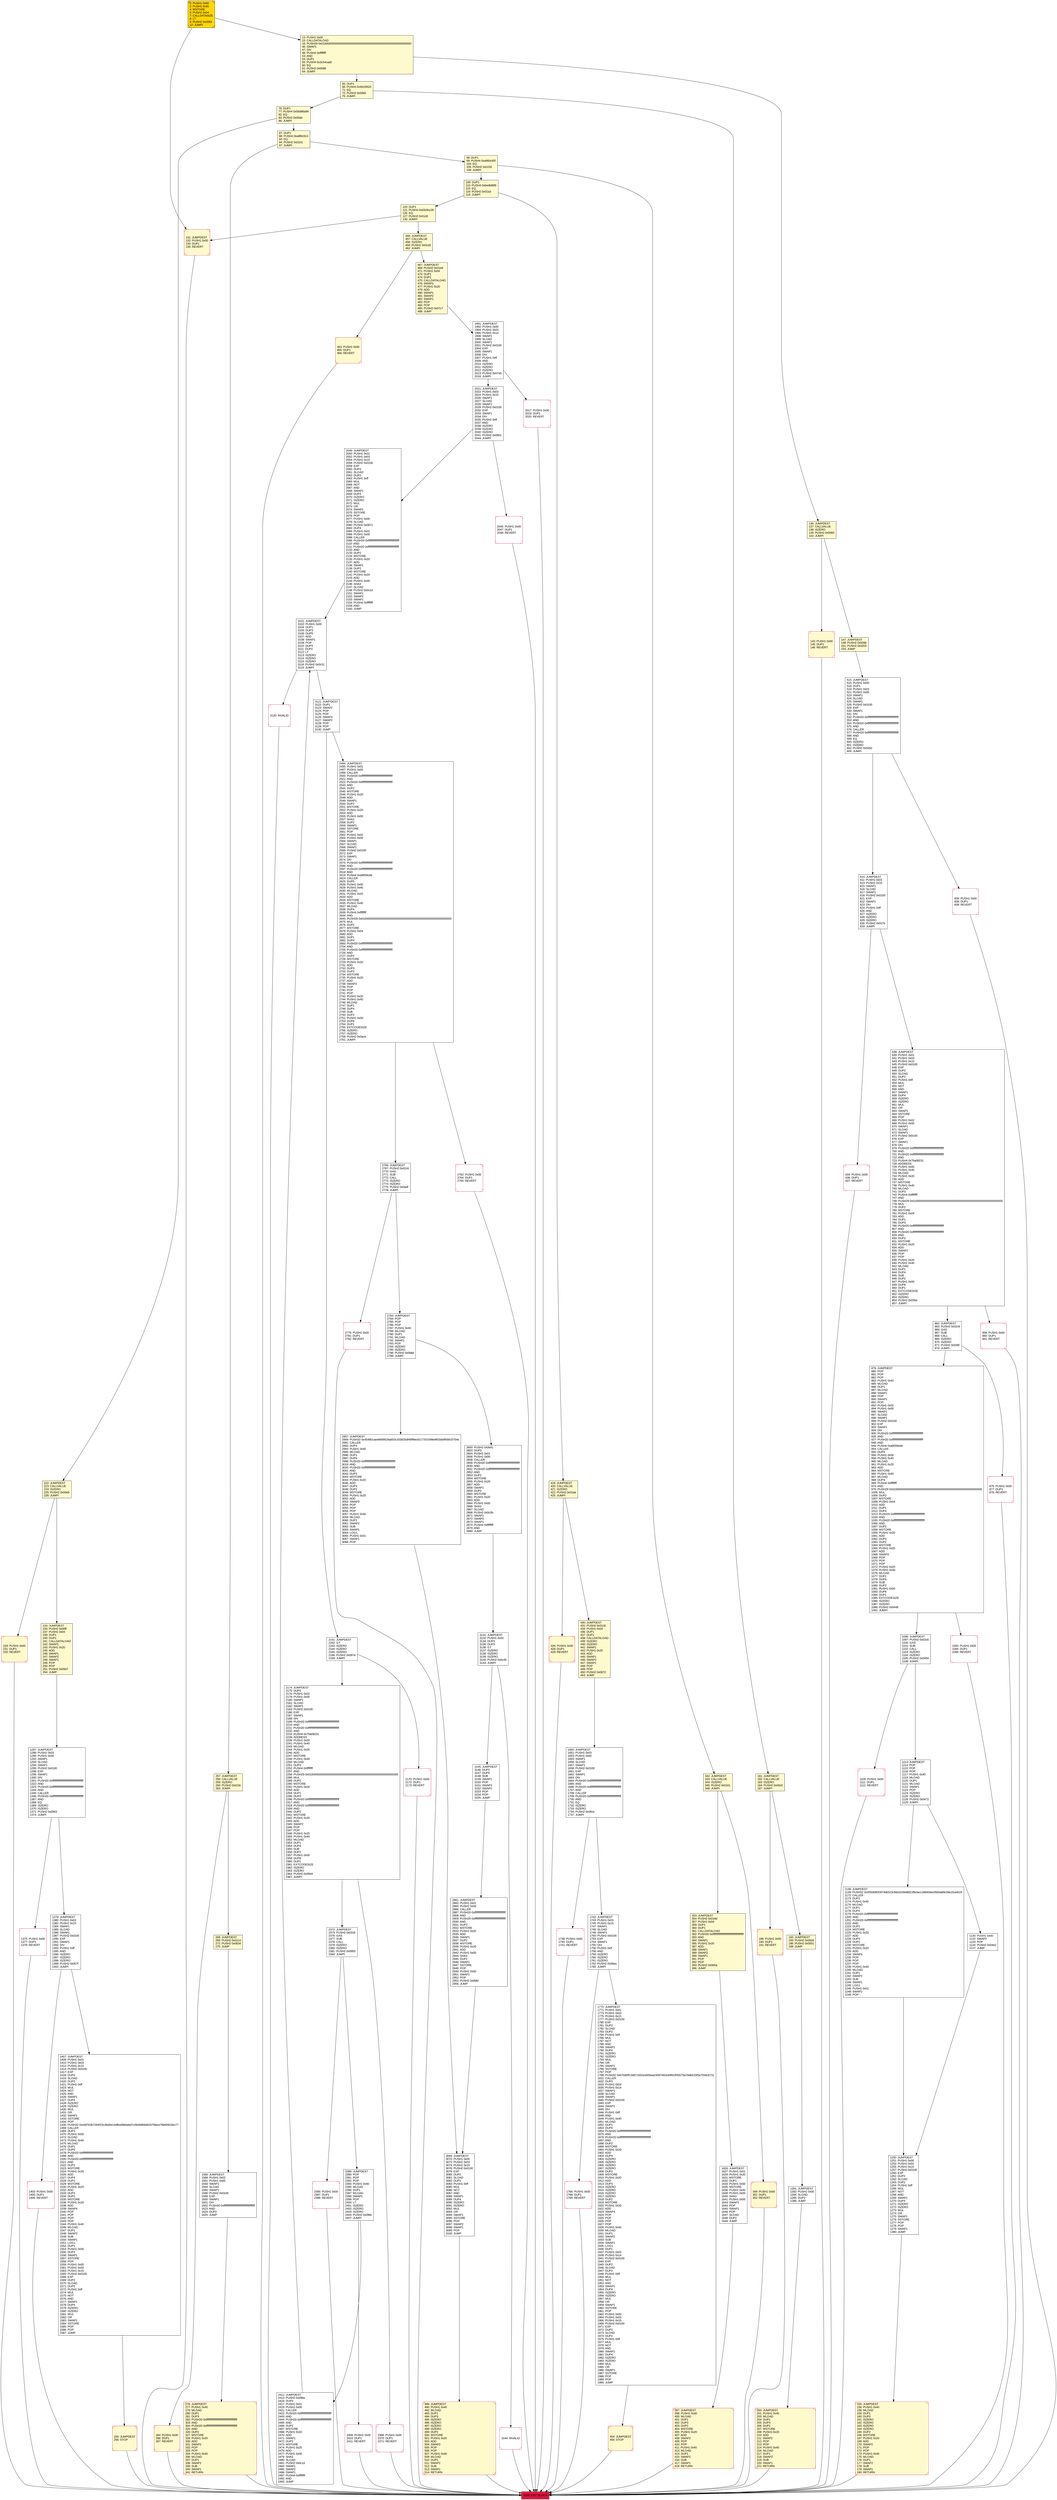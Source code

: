 digraph G {
bgcolor=transparent rankdir=UD;
node [shape=box style=filled color=black fillcolor=white fontname=arial fontcolor=black];
1650 [label="1650: JUMPDEST\l1651: PUSH1 0x03\l1653: PUSH1 0x00\l1655: SWAP1\l1656: SLOAD\l1657: SWAP1\l1658: PUSH2 0x0100\l1661: EXP\l1662: SWAP1\l1663: DIV\l1664: PUSH20 0xffffffffffffffffffffffffffffffffffffffff\l1685: AND\l1686: PUSH20 0xffffffffffffffffffffffffffffffffffffffff\l1707: AND\l1708: CALLER\l1709: PUSH20 0xffffffffffffffffffffffffffffffffffffffff\l1730: AND\l1731: EQ\l1732: ISZERO\l1733: ISZERO\l1734: PUSH2 0x06ce\l1737: JUMPI\l" ];
2494 [label="2494: JUMPDEST\l2495: PUSH1 0x01\l2497: PUSH1 0x00\l2499: CALLER\l2500: PUSH20 0xffffffffffffffffffffffffffffffffffffffff\l2521: AND\l2522: PUSH20 0xffffffffffffffffffffffffffffffffffffffff\l2543: AND\l2544: DUP2\l2545: MSTORE\l2546: PUSH1 0x20\l2548: ADD\l2549: SWAP1\l2550: DUP2\l2551: MSTORE\l2552: PUSH1 0x20\l2554: ADD\l2555: PUSH1 0x00\l2557: SHA3\l2558: DUP2\l2559: SWAP1\l2560: SSTORE\l2561: POP\l2562: PUSH1 0x02\l2564: PUSH1 0x00\l2566: SWAP1\l2567: SLOAD\l2568: SWAP1\l2569: PUSH2 0x0100\l2572: EXP\l2573: SWAP1\l2574: DIV\l2575: PUSH20 0xffffffffffffffffffffffffffffffffffffffff\l2596: AND\l2597: PUSH20 0xffffffffffffffffffffffffffffffffffffffff\l2618: AND\l2619: PUSH4 0xa9059cbb\l2624: CALLER\l2625: DUP5\l2626: PUSH1 0x00\l2628: PUSH1 0x40\l2630: MLOAD\l2631: PUSH1 0x20\l2633: ADD\l2634: MSTORE\l2635: PUSH1 0x40\l2637: MLOAD\l2638: DUP4\l2639: PUSH4 0xffffffff\l2644: AND\l2645: PUSH29 0x0100000000000000000000000000000000000000000000000000000000\l2675: MUL\l2676: DUP2\l2677: MSTORE\l2678: PUSH1 0x04\l2680: ADD\l2681: DUP1\l2682: DUP4\l2683: PUSH20 0xffffffffffffffffffffffffffffffffffffffff\l2704: AND\l2705: PUSH20 0xffffffffffffffffffffffffffffffffffffffff\l2726: AND\l2727: DUP2\l2728: MSTORE\l2729: PUSH1 0x20\l2731: ADD\l2732: DUP3\l2733: DUP2\l2734: MSTORE\l2735: PUSH1 0x20\l2737: ADD\l2738: SWAP3\l2739: POP\l2740: POP\l2741: POP\l2742: PUSH1 0x20\l2744: PUSH1 0x40\l2746: MLOAD\l2747: DUP1\l2748: DUP4\l2749: SUB\l2750: DUP2\l2751: PUSH1 0x00\l2753: DUP8\l2754: DUP1\l2755: EXTCODESIZE\l2756: ISZERO\l2757: ISZERO\l2758: PUSH2 0x0ace\l2761: JUMPI\l" ];
2372 [label="2372: JUMPDEST\l2373: PUSH2 0x02c6\l2376: GAS\l2377: SUB\l2378: CALL\l2379: ISZERO\l2380: ISZERO\l2381: PUSH2 0x0955\l2384: JUMPI\l" ];
1626 [label="1626: JUMPDEST\l1627: PUSH1 0x01\l1629: PUSH1 0x20\l1631: MSTORE\l1632: DUP1\l1633: PUSH1 0x00\l1635: MSTORE\l1636: PUSH1 0x40\l1638: PUSH1 0x00\l1640: SHA3\l1641: PUSH1 0x00\l1643: SWAP2\l1644: POP\l1645: SWAP1\l1646: POP\l1647: SLOAD\l1648: DUP2\l1649: JUMP\l" ];
430 [label="430: JUMPDEST\l431: PUSH2 0x01c6\l434: PUSH1 0x04\l436: DUP1\l437: DUP1\l438: CALLDATALOAD\l439: ISZERO\l440: ISZERO\l441: SWAP1\l442: PUSH1 0x20\l444: ADD\l445: SWAP1\l446: SWAP2\l447: SWAP1\l448: POP\l449: POP\l450: PUSH2 0x0672\l453: JUMP\l" fillcolor=lemonchiffon ];
2174 [label="2174: JUMPDEST\l2175: DUP2\l2176: PUSH1 0x02\l2178: PUSH1 0x00\l2180: SWAP1\l2181: SLOAD\l2182: SWAP1\l2183: PUSH2 0x0100\l2186: EXP\l2187: SWAP1\l2188: DIV\l2189: PUSH20 0xffffffffffffffffffffffffffffffffffffffff\l2210: AND\l2211: PUSH20 0xffffffffffffffffffffffffffffffffffffffff\l2232: AND\l2233: PUSH4 0x70a08231\l2238: ADDRESS\l2239: PUSH1 0x00\l2241: PUSH1 0x40\l2243: MLOAD\l2244: PUSH1 0x20\l2246: ADD\l2247: MSTORE\l2248: PUSH1 0x40\l2250: MLOAD\l2251: DUP3\l2252: PUSH4 0xffffffff\l2257: AND\l2258: PUSH29 0x0100000000000000000000000000000000000000000000000000000000\l2288: MUL\l2289: DUP2\l2290: MSTORE\l2291: PUSH1 0x04\l2293: ADD\l2294: DUP1\l2295: DUP3\l2296: PUSH20 0xffffffffffffffffffffffffffffffffffffffff\l2317: AND\l2318: PUSH20 0xffffffffffffffffffffffffffffffffffffffff\l2339: AND\l2340: DUP2\l2341: MSTORE\l2342: PUSH1 0x20\l2344: ADD\l2345: SWAP2\l2346: POP\l2347: POP\l2348: PUSH1 0x20\l2350: PUSH1 0x40\l2352: MLOAD\l2353: DUP1\l2354: DUP4\l2355: SUB\l2356: DUP2\l2357: PUSH1 0x00\l2359: DUP8\l2360: DUP1\l2361: EXTCODESIZE\l2362: ISZERO\l2363: ISZERO\l2364: PUSH2 0x0944\l2367: JUMPI\l" ];
131 [label="131: JUMPDEST\l132: PUSH1 0x00\l134: DUP1\l135: REVERT\l" fillcolor=lemonchiffon shape=Msquare color=crimson ];
192 [label="192: JUMPDEST\l193: PUSH2 0x00c8\l196: PUSH2 0x0501\l199: JUMP\l" fillcolor=lemonchiffon ];
456 [label="456: JUMPDEST\l457: CALLVALUE\l458: ISZERO\l459: PUSH2 0x01d3\l462: JUMPI\l" fillcolor=lemonchiffon ];
2161 [label="2161: JUMPDEST\l2162: GT\l2163: ISZERO\l2164: ISZERO\l2165: ISZERO\l2166: PUSH2 0x087e\l2169: JUMPI\l" ];
419 [label="419: JUMPDEST\l420: CALLVALUE\l421: ISZERO\l422: PUSH2 0x01ae\l425: JUMPI\l" fillcolor=lemonchiffon ];
3101 [label="3101: JUMPDEST\l3102: PUSH1 0x00\l3104: DUP1\l3105: DUP3\l3106: DUP5\l3107: ADD\l3108: SWAP1\l3109: POP\l3110: DUP4\l3111: DUP2\l3112: LT\l3113: ISZERO\l3114: ISZERO\l3115: ISZERO\l3116: PUSH2 0x0c31\l3119: JUMPI\l" ];
426 [label="426: PUSH1 0x00\l428: DUP1\l429: REVERT\l" fillcolor=lemonchiffon shape=Msquare color=crimson ];
1113 [label="1113: JUMPDEST\l1114: POP\l1115: POP\l1116: POP\l1117: PUSH1 0x40\l1119: MLOAD\l1120: DUP1\l1121: MLOAD\l1122: SWAP1\l1123: POP\l1124: ISZERO\l1125: ISZERO\l1126: PUSH2 0x0472\l1129: JUMPI\l" ];
1742 [label="1742: JUMPDEST\l1743: PUSH1 0x03\l1745: PUSH1 0x15\l1747: SWAP1\l1748: SLOAD\l1749: SWAP1\l1750: PUSH2 0x0100\l1753: EXP\l1754: SWAP1\l1755: DIV\l1756: PUSH1 0xff\l1758: AND\l1759: ISZERO\l1760: ISZERO\l1761: ISZERO\l1762: PUSH2 0x06ea\l1765: JUMPI\l" ];
222 [label="222: JUMPDEST\l223: CALLVALUE\l224: ISZERO\l225: PUSH2 0x00e9\l228: JUMPI\l" fillcolor=lemonchiffon ];
2021 [label="2021: JUMPDEST\l2022: PUSH1 0x03\l2024: PUSH1 0x15\l2026: SWAP1\l2027: SLOAD\l2028: SWAP1\l2029: PUSH2 0x0100\l2032: EXP\l2033: SWAP1\l2034: DIV\l2035: PUSH1 0xff\l2037: AND\l2038: ISZERO\l2039: ISZERO\l2040: ISZERO\l2041: PUSH2 0x0801\l2044: JUMPI\l" ];
3120 [label="3120: INVALID\l" shape=Msquare color=crimson ];
87 [label="87: DUP1\l88: PUSH4 0xa8f6c913\l93: EQ\l94: PUSH2 0x0101\l97: JUMPI\l" fillcolor=lemonchiffon ];
342 [label="342: JUMPDEST\l343: CALLVALUE\l344: ISZERO\l345: PUSH2 0x0161\l348: JUMPI\l" fillcolor=lemonchiffon ];
136 [label="136: JUMPDEST\l137: CALLVALUE\l138: ISZERO\l139: PUSH2 0x0093\l142: JUMPI\l" fillcolor=lemonchiffon ];
188 [label="188: PUSH1 0x00\l190: DUP1\l191: REVERT\l" fillcolor=lemonchiffon shape=Msquare color=crimson ];
233 [label="233: JUMPDEST\l234: PUSH2 0x00ff\l237: PUSH1 0x04\l239: DUP1\l240: DUP1\l241: CALLDATALOAD\l242: SWAP1\l243: PUSH1 0x20\l245: ADD\l246: SWAP1\l247: SWAP2\l248: SWAP1\l249: POP\l250: POP\l251: PUSH2 0x0507\l254: JUMP\l" fillcolor=lemonchiffon ];
1588 [label="1588: JUMPDEST\l1589: PUSH1 0x02\l1591: PUSH1 0x00\l1593: SWAP1\l1594: SLOAD\l1595: SWAP1\l1596: PUSH2 0x0100\l1599: EXP\l1600: SWAP1\l1601: DIV\l1602: PUSH20 0xffffffffffffffffffffffffffffffffffffffff\l1623: AND\l1624: DUP2\l1625: JUMP\l" ];
3131 [label="3131: JUMPDEST\l3132: PUSH1 0x00\l3134: DUP3\l3135: DUP3\l3136: GT\l3137: ISZERO\l3138: ISZERO\l3139: ISZERO\l3140: PUSH2 0x0c49\l3143: JUMPI\l" ];
862 [label="862: JUMPDEST\l863: PUSH2 0x02c6\l866: GAS\l867: SUB\l868: CALL\l869: ISZERO\l870: ISZERO\l871: PUSH2 0x036f\l874: JUMPI\l" ];
1130 [label="1130: PUSH1 0x00\l1132: SWAP2\l1133: POP\l1134: PUSH2 0x04e2\l1137: JUMP\l" ];
65 [label="65: DUP1\l66: PUSH4 0x40c0f420\l71: EQ\l72: PUSH2 0x00b5\l75: JUMPI\l" fillcolor=lemonchiffon ];
155 [label="155: JUMPDEST\l156: PUSH1 0x40\l158: MLOAD\l159: DUP1\l160: DUP3\l161: ISZERO\l162: ISZERO\l163: ISZERO\l164: ISZERO\l165: DUP2\l166: MSTORE\l167: PUSH1 0x20\l169: ADD\l170: SWAP2\l171: POP\l172: POP\l173: PUSH1 0x40\l175: MLOAD\l176: DUP1\l177: SWAP2\l178: SUB\l179: SWAP1\l180: RETURN\l" fillcolor=lemonchiffon shape=Msquare color=crimson ];
879 [label="879: JUMPDEST\l880: POP\l881: POP\l882: POP\l883: PUSH1 0x40\l885: MLOAD\l886: DUP1\l887: MLOAD\l888: SWAP1\l889: POP\l890: SWAP1\l891: POP\l892: PUSH1 0x02\l894: PUSH1 0x00\l896: SWAP1\l897: SLOAD\l898: SWAP1\l899: PUSH2 0x0100\l902: EXP\l903: SWAP1\l904: DIV\l905: PUSH20 0xffffffffffffffffffffffffffffffffffffffff\l926: AND\l927: PUSH20 0xffffffffffffffffffffffffffffffffffffffff\l948: AND\l949: PUSH4 0xa9059cbb\l954: CALLER\l955: DUP4\l956: PUSH1 0x00\l958: PUSH1 0x40\l960: MLOAD\l961: PUSH1 0x20\l963: ADD\l964: MSTORE\l965: PUSH1 0x40\l967: MLOAD\l968: DUP4\l969: PUSH4 0xffffffff\l974: AND\l975: PUSH29 0x0100000000000000000000000000000000000000000000000000000000\l1005: MUL\l1006: DUP2\l1007: MSTORE\l1008: PUSH1 0x04\l1010: ADD\l1011: DUP1\l1012: DUP4\l1013: PUSH20 0xffffffffffffffffffffffffffffffffffffffff\l1034: AND\l1035: PUSH20 0xffffffffffffffffffffffffffffffffffffffff\l1056: AND\l1057: DUP2\l1058: MSTORE\l1059: PUSH1 0x20\l1061: ADD\l1062: DUP3\l1063: DUP2\l1064: MSTORE\l1065: PUSH1 0x20\l1067: ADD\l1068: SWAP3\l1069: POP\l1070: POP\l1071: POP\l1072: PUSH1 0x20\l1074: PUSH1 0x40\l1076: MLOAD\l1077: DUP1\l1078: DUP4\l1079: SUB\l1080: DUP2\l1081: PUSH1 0x00\l1083: DUP8\l1084: DUP1\l1085: EXTCODESIZE\l1086: ISZERO\l1087: ISZERO\l1088: PUSH2 0x0448\l1091: JUMPI\l" ];
264 [label="264: PUSH1 0x00\l266: DUP1\l267: REVERT\l" fillcolor=lemonchiffon shape=Msquare color=crimson ];
638 [label="638: JUMPDEST\l639: PUSH1 0x01\l641: PUSH1 0x03\l643: PUSH1 0x15\l645: PUSH2 0x0100\l648: EXP\l649: DUP2\l650: SLOAD\l651: DUP2\l652: PUSH1 0xff\l654: MUL\l655: NOT\l656: AND\l657: SWAP1\l658: DUP4\l659: ISZERO\l660: ISZERO\l661: MUL\l662: OR\l663: SWAP1\l664: SSTORE\l665: POP\l666: PUSH1 0x02\l668: PUSH1 0x00\l670: SWAP1\l671: SLOAD\l672: SWAP1\l673: PUSH2 0x0100\l676: EXP\l677: SWAP1\l678: DIV\l679: PUSH20 0xffffffffffffffffffffffffffffffffffffffff\l700: AND\l701: PUSH20 0xffffffffffffffffffffffffffffffffffffffff\l722: AND\l723: PUSH4 0x70a08231\l728: ADDRESS\l729: PUSH1 0x00\l731: PUSH1 0x40\l733: MLOAD\l734: PUSH1 0x20\l736: ADD\l737: MSTORE\l738: PUSH1 0x40\l740: MLOAD\l741: DUP3\l742: PUSH4 0xffffffff\l747: AND\l748: PUSH29 0x0100000000000000000000000000000000000000000000000000000000\l778: MUL\l779: DUP2\l780: MSTORE\l781: PUSH1 0x04\l783: ADD\l784: DUP1\l785: DUP3\l786: PUSH20 0xffffffffffffffffffffffffffffffffffffffff\l807: AND\l808: PUSH20 0xffffffffffffffffffffffffffffffffffffffff\l829: AND\l830: DUP2\l831: MSTORE\l832: PUSH1 0x20\l834: ADD\l835: SWAP2\l836: POP\l837: POP\l838: PUSH1 0x20\l840: PUSH1 0x40\l842: MLOAD\l843: DUP1\l844: DUP4\l845: SUB\l846: DUP2\l847: PUSH1 0x00\l849: DUP8\l850: DUP1\l851: EXTCODESIZE\l852: ISZERO\l853: ISZERO\l854: PUSH2 0x035e\l857: JUMPI\l" ];
143 [label="143: PUSH1 0x00\l145: DUP1\l146: REVERT\l" fillcolor=lemonchiffon shape=Msquare color=crimson ];
1281 [label="1281: JUMPDEST\l1282: PUSH1 0x00\l1284: SLOAD\l1285: DUP2\l1286: JUMP\l" ];
397 [label="397: JUMPDEST\l398: PUSH1 0x40\l400: MLOAD\l401: DUP1\l402: DUP3\l403: DUP2\l404: MSTORE\l405: PUSH1 0x20\l407: ADD\l408: SWAP2\l409: POP\l410: POP\l411: PUSH1 0x40\l413: MLOAD\l414: DUP1\l415: SWAP2\l416: SUB\l417: SWAP1\l418: RETURN\l" fillcolor=lemonchiffon shape=Msquare color=crimson ];
1991 [label="1991: JUMPDEST\l1992: PUSH1 0x00\l1994: PUSH1 0x03\l1996: PUSH1 0x14\l1998: SWAP1\l1999: SLOAD\l2000: SWAP1\l2001: PUSH2 0x0100\l2004: EXP\l2005: SWAP1\l2006: DIV\l2007: PUSH1 0xff\l2009: AND\l2010: ISZERO\l2011: ISZERO\l2012: ISZERO\l2013: PUSH2 0x07e5\l2016: JUMPI\l" ];
268 [label="268: JUMPDEST\l269: PUSH2 0x0114\l272: PUSH2 0x0634\l275: JUMP\l" fillcolor=lemonchiffon ];
2017 [label="2017: PUSH1 0x00\l2019: DUP1\l2020: REVERT\l" shape=Msquare color=crimson ];
1138 [label="1138: JUMPDEST\l1139: PUSH32 0x355069f20974db323c9dcd100e8bf13fb2acc1884e5ec05b0a89c09e15ce810f\l1172: CALLER\l1173: DUP3\l1174: PUSH1 0x40\l1176: MLOAD\l1177: DUP1\l1178: DUP4\l1179: PUSH20 0xffffffffffffffffffffffffffffffffffffffff\l1200: AND\l1201: PUSH20 0xffffffffffffffffffffffffffffffffffffffff\l1222: AND\l1223: DUP2\l1224: MSTORE\l1225: PUSH1 0x20\l1227: ADD\l1228: DUP3\l1229: DUP2\l1230: MSTORE\l1231: PUSH1 0x20\l1233: ADD\l1234: SWAP3\l1235: POP\l1236: POP\l1237: POP\l1238: PUSH1 0x40\l1240: MLOAD\l1241: DUP1\l1242: SWAP2\l1243: SUB\l1244: SWAP1\l1245: LOG1\l1246: PUSH1 0x01\l1248: SWAP2\l1249: POP\l" ];
229 [label="229: PUSH1 0x00\l231: DUP1\l232: REVERT\l" fillcolor=lemonchiffon shape=Msquare color=crimson ];
2049 [label="2049: JUMPDEST\l2050: PUSH1 0x01\l2052: PUSH1 0x03\l2054: PUSH1 0x15\l2056: PUSH2 0x0100\l2059: EXP\l2060: DUP2\l2061: SLOAD\l2062: DUP2\l2063: PUSH1 0xff\l2065: MUL\l2066: NOT\l2067: AND\l2068: SWAP1\l2069: DUP4\l2070: ISZERO\l2071: ISZERO\l2072: MUL\l2073: OR\l2074: SWAP1\l2075: SSTORE\l2076: POP\l2077: PUSH1 0x00\l2079: SLOAD\l2080: PUSH2 0x0871\l2083: DUP4\l2084: PUSH1 0x01\l2086: PUSH1 0x00\l2088: CALLER\l2089: PUSH20 0xffffffffffffffffffffffffffffffffffffffff\l2110: AND\l2111: PUSH20 0xffffffffffffffffffffffffffffffffffffffff\l2132: AND\l2133: DUP2\l2134: MSTORE\l2135: PUSH1 0x20\l2137: ADD\l2138: SWAP1\l2139: DUP2\l2140: MSTORE\l2141: PUSH1 0x20\l2143: ADD\l2144: PUSH1 0x00\l2146: SHA3\l2147: SLOAD\l2148: PUSH2 0x0c1d\l2151: SWAP1\l2152: SWAP2\l2153: SWAP1\l2154: PUSH4 0xffffffff\l2159: AND\l2160: JUMP\l" ];
1379 [label="1379: JUMPDEST\l1380: PUSH1 0x03\l1382: PUSH1 0x15\l1384: SWAP1\l1385: SLOAD\l1386: SWAP1\l1387: PUSH2 0x0100\l1390: EXP\l1391: SWAP1\l1392: DIV\l1393: PUSH1 0xff\l1395: AND\l1396: ISZERO\l1397: ISZERO\l1398: ISZERO\l1399: PUSH2 0x057f\l1402: JUMPI\l" ];
276 [label="276: JUMPDEST\l277: PUSH1 0x40\l279: MLOAD\l280: DUP1\l281: DUP3\l282: PUSH20 0xffffffffffffffffffffffffffffffffffffffff\l303: AND\l304: PUSH20 0xffffffffffffffffffffffffffffffffffffffff\l325: AND\l326: DUP2\l327: MSTORE\l328: PUSH1 0x20\l330: ADD\l331: SWAP2\l332: POP\l333: POP\l334: PUSH1 0x40\l336: MLOAD\l337: DUP1\l338: SWAP2\l339: SUB\l340: SWAP1\l341: RETURN\l" fillcolor=lemonchiffon shape=Msquare color=crimson ];
1766 [label="1766: PUSH1 0x00\l1768: DUP1\l1769: REVERT\l" shape=Msquare color=crimson ];
3069 [label="3069: JUMPDEST\l3070: PUSH1 0x00\l3072: PUSH1 0x03\l3074: PUSH1 0x15\l3076: PUSH2 0x0100\l3079: EXP\l3080: DUP2\l3081: SLOAD\l3082: DUP2\l3083: PUSH1 0xff\l3085: MUL\l3086: NOT\l3087: AND\l3088: SWAP1\l3089: DUP4\l3090: ISZERO\l3091: ISZERO\l3092: MUL\l3093: OR\l3094: SWAP1\l3095: SSTORE\l3096: POP\l3097: SWAP2\l3098: SWAP1\l3099: POP\l3100: JUMP\l" ];
2408 [label="2408: PUSH1 0x00\l2410: DUP1\l2411: REVERT\l" shape=Msquare color=crimson ];
257 [label="257: JUMPDEST\l258: CALLVALUE\l259: ISZERO\l260: PUSH2 0x010c\l263: JUMPI\l" fillcolor=lemonchiffon ];
875 [label="875: PUSH1 0x00\l877: DUP1\l878: REVERT\l" shape=Msquare color=crimson ];
1250 [label="1250: JUMPDEST\l1251: PUSH1 0x00\l1253: PUSH1 0x03\l1255: PUSH1 0x15\l1257: PUSH2 0x0100\l1260: EXP\l1261: DUP2\l1262: SLOAD\l1263: DUP2\l1264: PUSH1 0xff\l1266: MUL\l1267: NOT\l1268: AND\l1269: SWAP1\l1270: DUP4\l1271: ISZERO\l1272: ISZERO\l1273: MUL\l1274: OR\l1275: SWAP1\l1276: SSTORE\l1277: POP\l1278: POP\l1279: SWAP1\l1280: JUMP\l" ];
2766 [label="2766: JUMPDEST\l2767: PUSH2 0x02c6\l2770: GAS\l2771: SUB\l2772: CALL\l2773: ISZERO\l2774: ISZERO\l2775: PUSH2 0x0adf\l2778: JUMPI\l" ];
454 [label="454: JUMPDEST\l455: STOP\l" fillcolor=lemonchiffon shape=Msquare color=crimson ];
3156 [label="3156: EXIT BLOCK\l" fillcolor=crimson ];
2783 [label="2783: JUMPDEST\l2784: POP\l2785: POP\l2786: POP\l2787: PUSH1 0x40\l2789: MLOAD\l2790: DUP1\l2791: MLOAD\l2792: SWAP1\l2793: POP\l2794: ISZERO\l2795: ISZERO\l2796: PUSH2 0x0b8d\l2799: JUMPI\l" ];
489 [label="489: JUMPDEST\l490: PUSH1 0x40\l492: MLOAD\l493: DUP1\l494: DUP3\l495: ISZERO\l496: ISZERO\l497: ISZERO\l498: ISZERO\l499: DUP2\l500: MSTORE\l501: PUSH1 0x20\l503: ADD\l504: SWAP2\l505: POP\l506: POP\l507: PUSH1 0x40\l509: MLOAD\l510: DUP1\l511: SWAP2\l512: SUB\l513: SWAP1\l514: RETURN\l" fillcolor=lemonchiffon shape=Msquare color=crimson ];
181 [label="181: JUMPDEST\l182: CALLVALUE\l183: ISZERO\l184: PUSH2 0x00c0\l187: JUMPI\l" fillcolor=lemonchiffon ];
1403 [label="1403: PUSH1 0x00\l1405: DUP1\l1406: REVERT\l" shape=Msquare color=crimson ];
634 [label="634: PUSH1 0x00\l636: DUP1\l637: REVERT\l" shape=Msquare color=crimson ];
2170 [label="2170: PUSH1 0x00\l2172: DUP1\l2173: REVERT\l" shape=Msquare color=crimson ];
2389 [label="2389: JUMPDEST\l2390: POP\l2391: POP\l2392: POP\l2393: PUSH1 0x40\l2395: MLOAD\l2396: DUP1\l2397: MLOAD\l2398: SWAP1\l2399: POP\l2400: LT\l2401: ISZERO\l2402: ISZERO\l2403: ISZERO\l2404: PUSH2 0x096c\l2407: JUMPI\l" ];
2045 [label="2045: PUSH1 0x00\l2047: DUP1\l2048: REVERT\l" shape=Msquare color=crimson ];
3121 [label="3121: JUMPDEST\l3122: DUP1\l3123: SWAP2\l3124: POP\l3125: POP\l3126: SWAP3\l3127: SWAP2\l3128: POP\l3129: POP\l3130: JUMP\l" ];
515 [label="515: JUMPDEST\l516: PUSH1 0x00\l518: DUP1\l519: PUSH1 0x03\l521: PUSH1 0x00\l523: SWAP1\l524: SLOAD\l525: SWAP1\l526: PUSH2 0x0100\l529: EXP\l530: SWAP1\l531: DIV\l532: PUSH20 0xffffffffffffffffffffffffffffffffffffffff\l553: AND\l554: PUSH20 0xffffffffffffffffffffffffffffffffffffffff\l575: AND\l576: CALLER\l577: PUSH20 0xffffffffffffffffffffffffffffffffffffffff\l598: AND\l599: EQ\l600: ISZERO\l601: ISZERO\l602: PUSH2 0x0262\l605: JUMPI\l" ];
98 [label="98: DUP1\l99: PUSH4 0xa960c65f\l104: EQ\l105: PUSH2 0x0156\l108: JUMPI\l" fillcolor=lemonchiffon ];
2368 [label="2368: PUSH1 0x00\l2370: DUP1\l2371: REVERT\l" shape=Msquare color=crimson ];
610 [label="610: JUMPDEST\l611: PUSH1 0x03\l613: PUSH1 0x15\l615: SWAP1\l616: SLOAD\l617: SWAP1\l618: PUSH2 0x0100\l621: EXP\l622: SWAP1\l623: DIV\l624: PUSH1 0xff\l626: AND\l627: ISZERO\l628: ISZERO\l629: ISZERO\l630: PUSH2 0x027e\l633: JUMPI\l" ];
1092 [label="1092: PUSH1 0x00\l1094: DUP1\l1095: REVERT\l" shape=Msquare color=crimson ];
120 [label="120: DUP1\l121: PUSH4 0xd3c9cc26\l126: EQ\l127: PUSH2 0x01c8\l130: JUMPI\l" fillcolor=lemonchiffon ];
0 [label="0: PUSH1 0x60\l2: PUSH1 0x40\l4: MSTORE\l5: PUSH1 0x04\l7: CALLDATASIZE\l8: LT\l9: PUSH2 0x0083\l12: JUMPI\l" fillcolor=lemonchiffon shape=Msquare fillcolor=gold ];
2412 [label="2412: JUMPDEST\l2413: PUSH2 0x09be\l2416: DUP3\l2417: PUSH1 0x01\l2419: PUSH1 0x00\l2421: CALLER\l2422: PUSH20 0xffffffffffffffffffffffffffffffffffffffff\l2443: AND\l2444: PUSH20 0xffffffffffffffffffffffffffffffffffffffff\l2465: AND\l2466: DUP2\l2467: MSTORE\l2468: PUSH1 0x20\l2470: ADD\l2471: SWAP1\l2472: DUP2\l2473: MSTORE\l2474: PUSH1 0x20\l2476: ADD\l2477: PUSH1 0x00\l2479: SHA3\l2480: SLOAD\l2481: PUSH2 0x0c1d\l2484: SWAP1\l2485: SWAP2\l2486: SWAP1\l2487: PUSH4 0xffffffff\l2492: AND\l2493: JUMP\l" ];
255 [label="255: JUMPDEST\l256: STOP\l" fillcolor=lemonchiffon shape=Msquare color=crimson ];
353 [label="353: JUMPDEST\l354: PUSH2 0x018d\l357: PUSH1 0x04\l359: DUP1\l360: DUP1\l361: CALLDATALOAD\l362: PUSH20 0xffffffffffffffffffffffffffffffffffffffff\l383: AND\l384: SWAP1\l385: PUSH1 0x20\l387: ADD\l388: SWAP1\l389: SWAP2\l390: SWAP1\l391: POP\l392: POP\l393: PUSH2 0x065a\l396: JUMP\l" fillcolor=lemonchiffon ];
1738 [label="1738: PUSH1 0x00\l1740: DUP1\l1741: REVERT\l" shape=Msquare color=crimson ];
2762 [label="2762: PUSH1 0x00\l2764: DUP1\l2765: REVERT\l" shape=Msquare color=crimson ];
2800 [label="2800: PUSH2 0x0b41\l2803: DUP3\l2804: PUSH1 0x01\l2806: PUSH1 0x00\l2808: CALLER\l2809: PUSH20 0xffffffffffffffffffffffffffffffffffffffff\l2830: AND\l2831: PUSH20 0xffffffffffffffffffffffffffffffffffffffff\l2852: AND\l2853: DUP2\l2854: MSTORE\l2855: PUSH1 0x20\l2857: ADD\l2858: SWAP1\l2859: DUP2\l2860: MSTORE\l2861: PUSH1 0x20\l2863: ADD\l2864: PUSH1 0x00\l2866: SHA3\l2867: SLOAD\l2868: PUSH2 0x0c3b\l2871: SWAP1\l2872: SWAP2\l2873: SWAP1\l2874: PUSH4 0xffffffff\l2879: AND\l2880: JUMP\l" ];
2957 [label="2957: JUMPDEST\l2958: PUSH32 0x4548b1aee8699526a653c333825df46ff8ec8117201598e9f02bb9f566c5754e\l2991: CALLER\l2992: DUP4\l2993: PUSH1 0x40\l2995: MLOAD\l2996: DUP1\l2997: DUP4\l2998: PUSH20 0xffffffffffffffffffffffffffffffffffffffff\l3019: AND\l3020: PUSH20 0xffffffffffffffffffffffffffffffffffffffff\l3041: AND\l3042: DUP2\l3043: MSTORE\l3044: PUSH1 0x20\l3046: ADD\l3047: DUP3\l3048: DUP2\l3049: MSTORE\l3050: PUSH1 0x20\l3052: ADD\l3053: SWAP3\l3054: POP\l3055: POP\l3056: POP\l3057: PUSH1 0x40\l3059: MLOAD\l3060: DUP1\l3061: SWAP2\l3062: SUB\l3063: SWAP1\l3064: LOG1\l3065: PUSH1 0x01\l3067: SWAP1\l3068: POP\l" ];
109 [label="109: DUP1\l110: PUSH4 0xbedb86fb\l115: EQ\l116: PUSH2 0x01a3\l119: JUMPI\l" fillcolor=lemonchiffon ];
463 [label="463: PUSH1 0x00\l465: DUP1\l466: REVERT\l" fillcolor=lemonchiffon shape=Msquare color=crimson ];
1770 [label="1770: JUMPDEST\l1771: PUSH1 0x01\l1773: PUSH1 0x03\l1775: PUSH1 0x15\l1777: PUSH2 0x0100\l1780: EXP\l1781: DUP2\l1782: SLOAD\l1783: DUP2\l1784: PUSH1 0xff\l1786: MUL\l1787: NOT\l1788: AND\l1789: SWAP1\l1790: DUP4\l1791: ISZERO\l1792: ISZERO\l1793: MUL\l1794: OR\l1795: SWAP1\l1796: SSTORE\l1797: POP\l1798: PUSH32 0xb70d0ff13d571b52e3005ea24087e63cd4f61ff45575a78db515f5a7558c8731\l1831: CALLER\l1832: DUP3\l1833: PUSH1 0x03\l1835: PUSH1 0x14\l1837: SWAP1\l1838: SLOAD\l1839: SWAP1\l1840: PUSH2 0x0100\l1843: EXP\l1844: SWAP1\l1845: DIV\l1846: PUSH1 0xff\l1848: AND\l1849: PUSH1 0x40\l1851: MLOAD\l1852: DUP1\l1853: DUP5\l1854: PUSH20 0xffffffffffffffffffffffffffffffffffffffff\l1875: AND\l1876: PUSH20 0xffffffffffffffffffffffffffffffffffffffff\l1897: AND\l1898: DUP2\l1899: MSTORE\l1900: PUSH1 0x20\l1902: ADD\l1903: DUP4\l1904: ISZERO\l1905: ISZERO\l1906: ISZERO\l1907: ISZERO\l1908: DUP2\l1909: MSTORE\l1910: PUSH1 0x20\l1912: ADD\l1913: DUP3\l1914: ISZERO\l1915: ISZERO\l1916: ISZERO\l1917: ISZERO\l1918: DUP2\l1919: MSTORE\l1920: PUSH1 0x20\l1922: ADD\l1923: SWAP4\l1924: POP\l1925: POP\l1926: POP\l1927: POP\l1928: PUSH1 0x40\l1930: MLOAD\l1931: DUP1\l1932: SWAP2\l1933: SUB\l1934: SWAP1\l1935: LOG1\l1936: DUP1\l1937: PUSH1 0x03\l1939: PUSH1 0x14\l1941: PUSH2 0x0100\l1944: EXP\l1945: DUP2\l1946: SLOAD\l1947: DUP2\l1948: PUSH1 0xff\l1950: MUL\l1951: NOT\l1952: AND\l1953: SWAP1\l1954: DUP4\l1955: ISZERO\l1956: ISZERO\l1957: MUL\l1958: OR\l1959: SWAP1\l1960: SSTORE\l1961: POP\l1962: PUSH1 0x00\l1964: PUSH1 0x03\l1966: PUSH1 0x15\l1968: PUSH2 0x0100\l1971: EXP\l1972: DUP2\l1973: SLOAD\l1974: DUP2\l1975: PUSH1 0xff\l1977: MUL\l1978: NOT\l1979: AND\l1980: SWAP1\l1981: DUP4\l1982: ISZERO\l1983: ISZERO\l1984: MUL\l1985: OR\l1986: SWAP1\l1987: SSTORE\l1988: POP\l1989: POP\l1990: JUMP\l" ];
76 [label="76: DUP1\l77: PUSH4 0x56d96a99\l82: EQ\l83: PUSH2 0x00de\l86: JUMPI\l" fillcolor=lemonchiffon ];
2385 [label="2385: PUSH1 0x00\l2387: DUP1\l2388: REVERT\l" shape=Msquare color=crimson ];
3145 [label="3145: JUMPDEST\l3146: DUP2\l3147: DUP4\l3148: SUB\l3149: SWAP1\l3150: POP\l3151: SWAP3\l3152: SWAP2\l3153: POP\l3154: POP\l3155: JUMP\l" ];
1096 [label="1096: JUMPDEST\l1097: PUSH2 0x02c6\l1100: GAS\l1101: SUB\l1102: CALL\l1103: ISZERO\l1104: ISZERO\l1105: PUSH2 0x0459\l1108: JUMPI\l" ];
1109 [label="1109: PUSH1 0x00\l1111: DUP1\l1112: REVERT\l" shape=Msquare color=crimson ];
1407 [label="1407: JUMPDEST\l1408: PUSH1 0x01\l1410: PUSH1 0x03\l1412: PUSH1 0x15\l1414: PUSH2 0x0100\l1417: EXP\l1418: DUP2\l1419: SLOAD\l1420: DUP2\l1421: PUSH1 0xff\l1423: MUL\l1424: NOT\l1425: AND\l1426: SWAP1\l1427: DUP4\l1428: ISZERO\l1429: ISZERO\l1430: MUL\l1431: OR\l1432: SWAP1\l1433: SSTORE\l1434: POP\l1435: PUSH32 0xc697b3b7264f23c36d0e10dfb0d9e6a6d7c0b46869d6337f9ece76b60923ec77\l1468: CALLER\l1469: DUP3\l1470: PUSH1 0x00\l1472: SLOAD\l1473: PUSH1 0x40\l1475: MLOAD\l1476: DUP1\l1477: DUP5\l1478: PUSH20 0xffffffffffffffffffffffffffffffffffffffff\l1499: AND\l1500: PUSH20 0xffffffffffffffffffffffffffffffffffffffff\l1521: AND\l1522: DUP2\l1523: MSTORE\l1524: PUSH1 0x20\l1526: ADD\l1527: DUP4\l1528: DUP2\l1529: MSTORE\l1530: PUSH1 0x20\l1532: ADD\l1533: DUP3\l1534: DUP2\l1535: MSTORE\l1536: PUSH1 0x20\l1538: ADD\l1539: SWAP4\l1540: POP\l1541: POP\l1542: POP\l1543: POP\l1544: PUSH1 0x40\l1546: MLOAD\l1547: DUP1\l1548: SWAP2\l1549: SUB\l1550: SWAP1\l1551: LOG1\l1552: DUP1\l1553: PUSH1 0x00\l1555: DUP2\l1556: SWAP1\l1557: SSTORE\l1558: POP\l1559: PUSH1 0x00\l1561: PUSH1 0x03\l1563: PUSH1 0x15\l1565: PUSH2 0x0100\l1568: EXP\l1569: DUP2\l1570: SLOAD\l1571: DUP2\l1572: PUSH1 0xff\l1574: MUL\l1575: NOT\l1576: AND\l1577: SWAP1\l1578: DUP4\l1579: ISZERO\l1580: ISZERO\l1581: MUL\l1582: OR\l1583: SWAP1\l1584: SSTORE\l1585: POP\l1586: POP\l1587: JUMP\l" ];
2881 [label="2881: JUMPDEST\l2882: PUSH1 0x01\l2884: PUSH1 0x00\l2886: CALLER\l2887: PUSH20 0xffffffffffffffffffffffffffffffffffffffff\l2908: AND\l2909: PUSH20 0xffffffffffffffffffffffffffffffffffffffff\l2930: AND\l2931: DUP2\l2932: MSTORE\l2933: PUSH1 0x20\l2935: ADD\l2936: SWAP1\l2937: DUP2\l2938: MSTORE\l2939: PUSH1 0x20\l2941: ADD\l2942: PUSH1 0x00\l2944: SHA3\l2945: DUP2\l2946: SWAP1\l2947: SSTORE\l2948: POP\l2949: PUSH1 0x00\l2951: SWAP1\l2952: POP\l2953: PUSH2 0x0bfd\l2956: JUMP\l" ];
3144 [label="3144: INVALID\l" shape=Msquare color=crimson ];
13 [label="13: PUSH1 0x00\l15: CALLDATALOAD\l16: PUSH29 0x0100000000000000000000000000000000000000000000000000000000\l46: SWAP1\l47: DIV\l48: PUSH4 0xffffffff\l53: AND\l54: DUP1\l55: PUSH4 0x3c54caa5\l60: EQ\l61: PUSH2 0x0088\l64: JUMPI\l" fillcolor=lemonchiffon ];
1287 [label="1287: JUMPDEST\l1288: PUSH1 0x03\l1290: PUSH1 0x00\l1292: SWAP1\l1293: SLOAD\l1294: SWAP1\l1295: PUSH2 0x0100\l1298: EXP\l1299: SWAP1\l1300: DIV\l1301: PUSH20 0xffffffffffffffffffffffffffffffffffffffff\l1322: AND\l1323: PUSH20 0xffffffffffffffffffffffffffffffffffffffff\l1344: AND\l1345: CALLER\l1346: PUSH20 0xffffffffffffffffffffffffffffffffffffffff\l1367: AND\l1368: EQ\l1369: ISZERO\l1370: ISZERO\l1371: PUSH2 0x0563\l1374: JUMPI\l" ];
467 [label="467: JUMPDEST\l468: PUSH2 0x01e9\l471: PUSH1 0x04\l473: DUP1\l474: DUP1\l475: CALLDATALOAD\l476: SWAP1\l477: PUSH1 0x20\l479: ADD\l480: SWAP1\l481: SWAP2\l482: SWAP1\l483: POP\l484: POP\l485: PUSH2 0x07c7\l488: JUMP\l" fillcolor=lemonchiffon ];
2779 [label="2779: PUSH1 0x00\l2781: DUP1\l2782: REVERT\l" shape=Msquare color=crimson ];
200 [label="200: JUMPDEST\l201: PUSH1 0x40\l203: MLOAD\l204: DUP1\l205: DUP3\l206: DUP2\l207: MSTORE\l208: PUSH1 0x20\l210: ADD\l211: SWAP2\l212: POP\l213: POP\l214: PUSH1 0x40\l216: MLOAD\l217: DUP1\l218: SWAP2\l219: SUB\l220: SWAP1\l221: RETURN\l" fillcolor=lemonchiffon shape=Msquare color=crimson ];
858 [label="858: PUSH1 0x00\l860: DUP1\l861: REVERT\l" shape=Msquare color=crimson ];
349 [label="349: PUSH1 0x00\l351: DUP1\l352: REVERT\l" fillcolor=lemonchiffon shape=Msquare color=crimson ];
147 [label="147: JUMPDEST\l148: PUSH2 0x009b\l151: PUSH2 0x0203\l154: JUMP\l" fillcolor=lemonchiffon ];
1375 [label="1375: PUSH1 0x00\l1377: DUP1\l1378: REVERT\l" shape=Msquare color=crimson ];
606 [label="606: PUSH1 0x00\l608: DUP1\l609: REVERT\l" shape=Msquare color=crimson ];
515 -> 610;
430 -> 1650;
1287 -> 1375;
1096 -> 1109;
454 -> 3156;
1138 -> 1250;
2045 -> 3156;
862 -> 879;
257 -> 268;
419 -> 430;
109 -> 120;
638 -> 862;
229 -> 3156;
0 -> 13;
2389 -> 2408;
276 -> 3156;
1766 -> 3156;
2017 -> 3156;
2766 -> 2783;
515 -> 606;
1379 -> 1403;
2779 -> 3156;
200 -> 3156;
1991 -> 2021;
2389 -> 2412;
1379 -> 1407;
610 -> 634;
463 -> 3156;
1770 -> 454;
255 -> 3156;
1287 -> 1379;
1738 -> 3156;
2762 -> 3156;
2783 -> 2957;
181 -> 188;
467 -> 1991;
610 -> 638;
188 -> 3156;
1113 -> 1138;
1742 -> 1766;
879 -> 1092;
2494 -> 2766;
638 -> 858;
2021 -> 2045;
2161 -> 2170;
3101 -> 3121;
65 -> 76;
87 -> 257;
879 -> 1096;
2372 -> 2389;
181 -> 192;
268 -> 1588;
426 -> 3156;
76 -> 87;
257 -> 264;
1742 -> 1770;
456 -> 463;
353 -> 1626;
3131 -> 3144;
397 -> 3156;
862 -> 875;
120 -> 456;
87 -> 98;
456 -> 467;
2372 -> 2385;
143 -> 3156;
76 -> 222;
1991 -> 2017;
489 -> 3156;
419 -> 426;
2174 -> 2372;
3101 -> 3120;
3145 -> 2881;
1650 -> 1742;
98 -> 109;
2161 -> 2174;
1403 -> 3156;
634 -> 3156;
2170 -> 3156;
222 -> 233;
3069 -> 489;
147 -> 515;
1407 -> 255;
2408 -> 3156;
875 -> 3156;
1109 -> 3156;
3144 -> 3156;
2385 -> 3156;
349 -> 3156;
1113 -> 1130;
1375 -> 3156;
606 -> 3156;
2957 -> 3069;
858 -> 3156;
1092 -> 3156;
2881 -> 3069;
136 -> 143;
2368 -> 3156;
2766 -> 2779;
192 -> 1281;
1626 -> 397;
2783 -> 2800;
222 -> 229;
2021 -> 2049;
1281 -> 200;
2049 -> 3101;
131 -> 3156;
3121 -> 2161;
1588 -> 276;
3120 -> 3156;
3121 -> 2494;
13 -> 65;
120 -> 131;
136 -> 147;
2412 -> 3101;
13 -> 136;
109 -> 419;
2174 -> 2368;
233 -> 1287;
2494 -> 2762;
342 -> 349;
1130 -> 1250;
1650 -> 1738;
1250 -> 155;
3131 -> 3145;
0 -> 131;
155 -> 3156;
2800 -> 3131;
98 -> 342;
1096 -> 1113;
342 -> 353;
264 -> 3156;
65 -> 181;
}